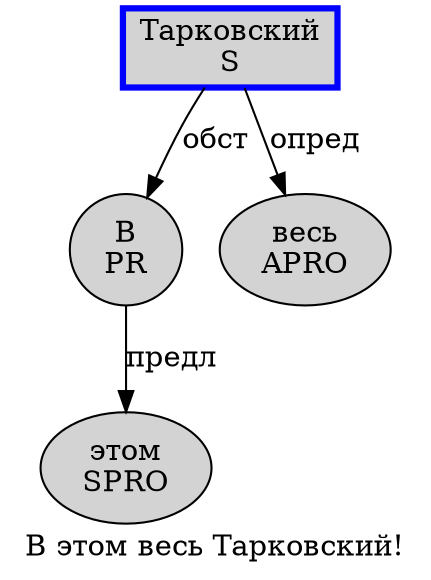 digraph SENTENCE_2124 {
	graph [label="В этом весь Тарковский!"]
	node [style=filled]
		0 [label="В
PR" color="" fillcolor=lightgray penwidth=1 shape=ellipse]
		1 [label="этом
SPRO" color="" fillcolor=lightgray penwidth=1 shape=ellipse]
		2 [label="весь
APRO" color="" fillcolor=lightgray penwidth=1 shape=ellipse]
		3 [label="Тарковский
S" color=blue fillcolor=lightgray penwidth=3 shape=box]
			0 -> 1 [label="предл"]
			3 -> 0 [label="обст"]
			3 -> 2 [label="опред"]
}